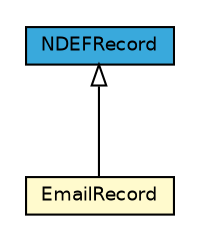 #!/usr/local/bin/dot
#
# Class diagram 
# Generated by UMLGraph version R5_7_2-3-gee82a7 (http://www.umlgraph.org/)
#

digraph G {
	edge [fontname="Helvetica",fontsize=10,labelfontname="Helvetica",labelfontsize=10];
	node [fontname="Helvetica",fontsize=10,shape=plaintext];
	nodesep=0.25;
	ranksep=0.5;
	// com.st.st25sdk.ndef.NDEFRecord
	c4879 [label=<<table title="com.st.st25sdk.ndef.NDEFRecord" border="0" cellborder="1" cellspacing="0" cellpadding="2" port="p" bgcolor="#39a9dc" href="./NDEFRecord.html">
		<tr><td><table border="0" cellspacing="0" cellpadding="1">
<tr><td align="center" balign="center"> NDEFRecord </td></tr>
		</table></td></tr>
		</table>>, URL="./NDEFRecord.html", fontname="Helvetica", fontcolor="black", fontsize=9.0];
	// com.st.st25sdk.ndef.EmailRecord
	c4886 [label=<<table title="com.st.st25sdk.ndef.EmailRecord" border="0" cellborder="1" cellspacing="0" cellpadding="2" port="p" bgcolor="lemonChiffon" href="./EmailRecord.html">
		<tr><td><table border="0" cellspacing="0" cellpadding="1">
<tr><td align="center" balign="center"> EmailRecord </td></tr>
		</table></td></tr>
		</table>>, URL="./EmailRecord.html", fontname="Helvetica", fontcolor="black", fontsize=9.0];
	//com.st.st25sdk.ndef.EmailRecord extends com.st.st25sdk.ndef.NDEFRecord
	c4879:p -> c4886:p [dir=back,arrowtail=empty];
}


